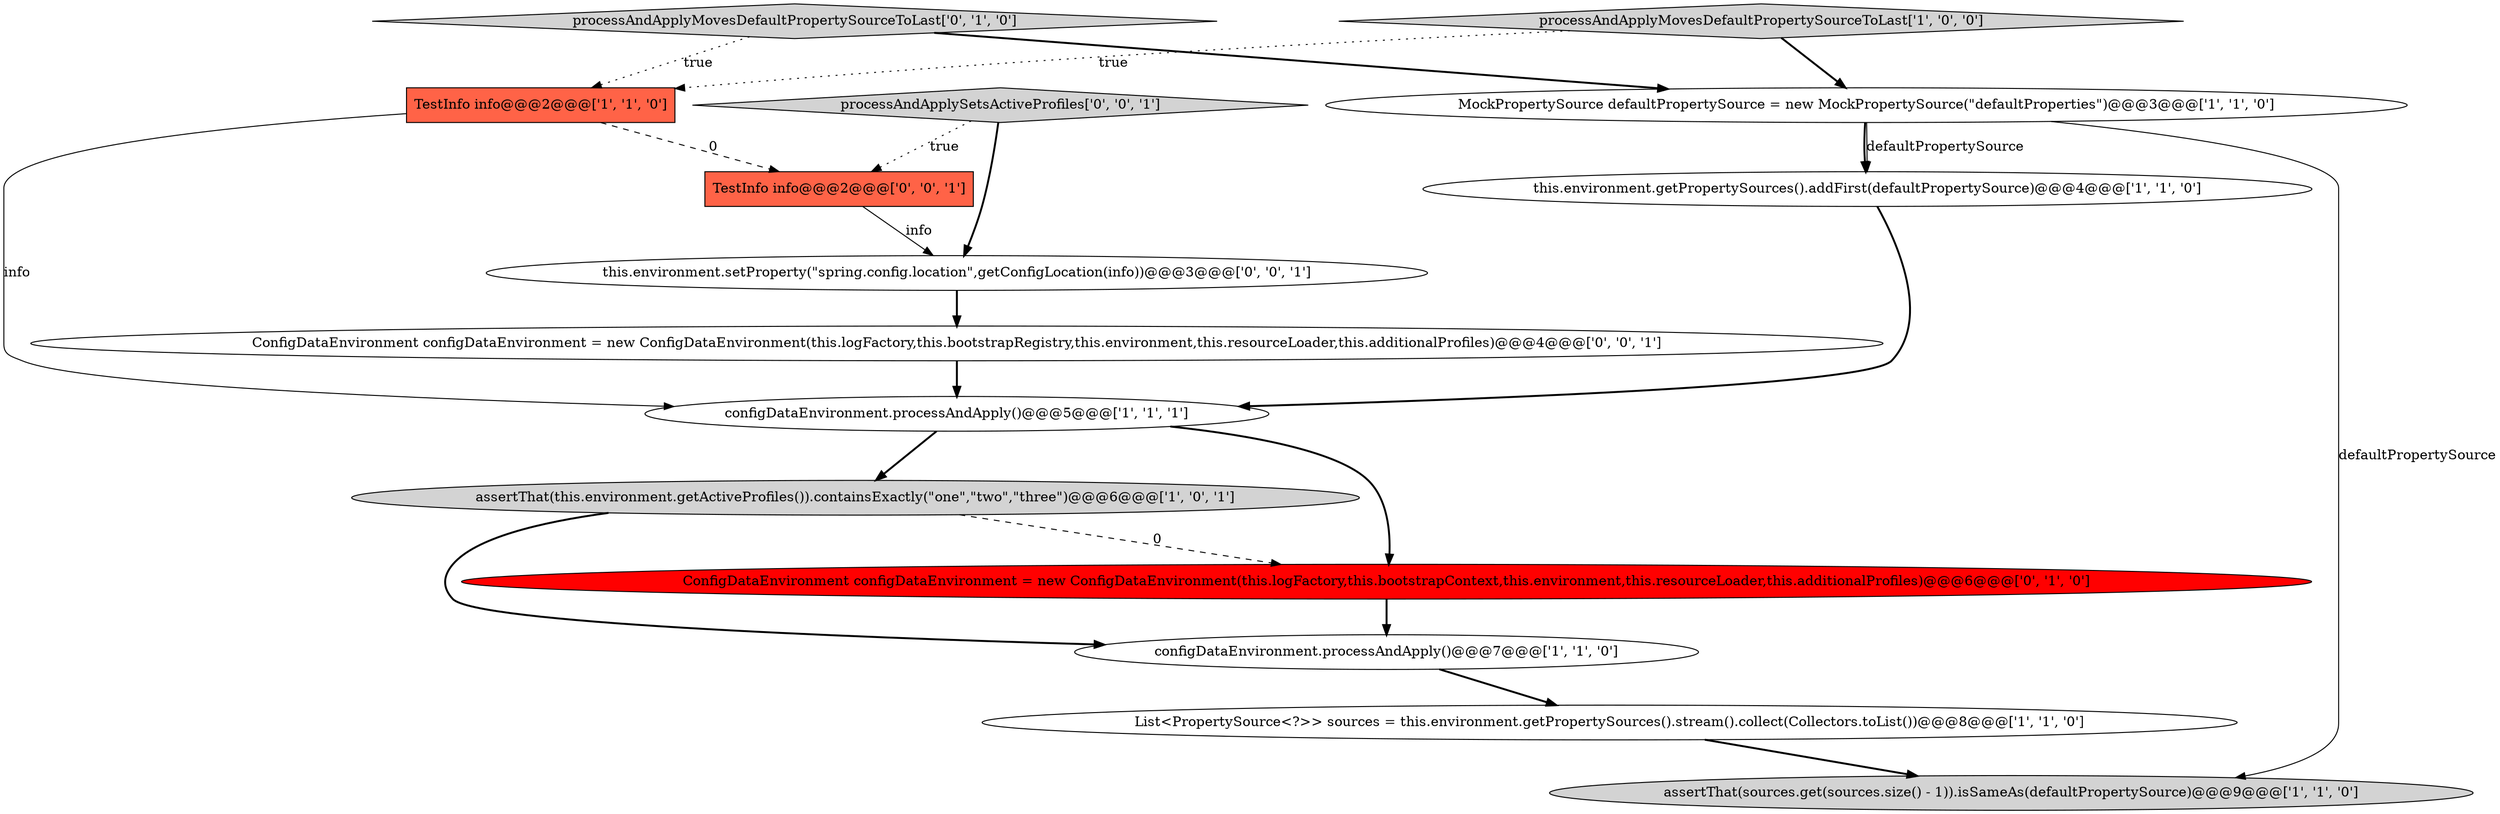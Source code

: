digraph {
10 [style = filled, label = "ConfigDataEnvironment configDataEnvironment = new ConfigDataEnvironment(this.logFactory,this.bootstrapContext,this.environment,this.resourceLoader,this.additionalProfiles)@@@6@@@['0', '1', '0']", fillcolor = red, shape = ellipse image = "AAA1AAABBB2BBB"];
13 [style = filled, label = "ConfigDataEnvironment configDataEnvironment = new ConfigDataEnvironment(this.logFactory,this.bootstrapRegistry,this.environment,this.resourceLoader,this.additionalProfiles)@@@4@@@['0', '0', '1']", fillcolor = white, shape = ellipse image = "AAA0AAABBB3BBB"];
2 [style = filled, label = "assertThat(this.environment.getActiveProfiles()).containsExactly(\"one\",\"two\",\"three\")@@@6@@@['1', '0', '1']", fillcolor = lightgray, shape = ellipse image = "AAA0AAABBB1BBB"];
9 [style = filled, label = "processAndApplyMovesDefaultPropertySourceToLast['0', '1', '0']", fillcolor = lightgray, shape = diamond image = "AAA0AAABBB2BBB"];
4 [style = filled, label = "TestInfo info@@@2@@@['1', '1', '0']", fillcolor = tomato, shape = box image = "AAA0AAABBB1BBB"];
14 [style = filled, label = "this.environment.setProperty(\"spring.config.location\",getConfigLocation(info))@@@3@@@['0', '0', '1']", fillcolor = white, shape = ellipse image = "AAA0AAABBB3BBB"];
6 [style = filled, label = "assertThat(sources.get(sources.size() - 1)).isSameAs(defaultPropertySource)@@@9@@@['1', '1', '0']", fillcolor = lightgray, shape = ellipse image = "AAA0AAABBB1BBB"];
5 [style = filled, label = "this.environment.getPropertySources().addFirst(defaultPropertySource)@@@4@@@['1', '1', '0']", fillcolor = white, shape = ellipse image = "AAA0AAABBB1BBB"];
11 [style = filled, label = "TestInfo info@@@2@@@['0', '0', '1']", fillcolor = tomato, shape = box image = "AAA0AAABBB3BBB"];
7 [style = filled, label = "List<PropertySource<?>> sources = this.environment.getPropertySources().stream().collect(Collectors.toList())@@@8@@@['1', '1', '0']", fillcolor = white, shape = ellipse image = "AAA0AAABBB1BBB"];
1 [style = filled, label = "MockPropertySource defaultPropertySource = new MockPropertySource(\"defaultProperties\")@@@3@@@['1', '1', '0']", fillcolor = white, shape = ellipse image = "AAA0AAABBB1BBB"];
12 [style = filled, label = "processAndApplySetsActiveProfiles['0', '0', '1']", fillcolor = lightgray, shape = diamond image = "AAA0AAABBB3BBB"];
8 [style = filled, label = "processAndApplyMovesDefaultPropertySourceToLast['1', '0', '0']", fillcolor = lightgray, shape = diamond image = "AAA0AAABBB1BBB"];
0 [style = filled, label = "configDataEnvironment.processAndApply()@@@5@@@['1', '1', '1']", fillcolor = white, shape = ellipse image = "AAA0AAABBB1BBB"];
3 [style = filled, label = "configDataEnvironment.processAndApply()@@@7@@@['1', '1', '0']", fillcolor = white, shape = ellipse image = "AAA0AAABBB1BBB"];
1->5 [style = bold, label=""];
2->3 [style = bold, label=""];
0->2 [style = bold, label=""];
10->3 [style = bold, label=""];
11->14 [style = solid, label="info"];
4->0 [style = solid, label="info"];
8->4 [style = dotted, label="true"];
2->10 [style = dashed, label="0"];
12->11 [style = dotted, label="true"];
8->1 [style = bold, label=""];
0->10 [style = bold, label=""];
5->0 [style = bold, label=""];
3->7 [style = bold, label=""];
7->6 [style = bold, label=""];
12->14 [style = bold, label=""];
1->6 [style = solid, label="defaultPropertySource"];
9->4 [style = dotted, label="true"];
14->13 [style = bold, label=""];
4->11 [style = dashed, label="0"];
9->1 [style = bold, label=""];
1->5 [style = solid, label="defaultPropertySource"];
13->0 [style = bold, label=""];
}
